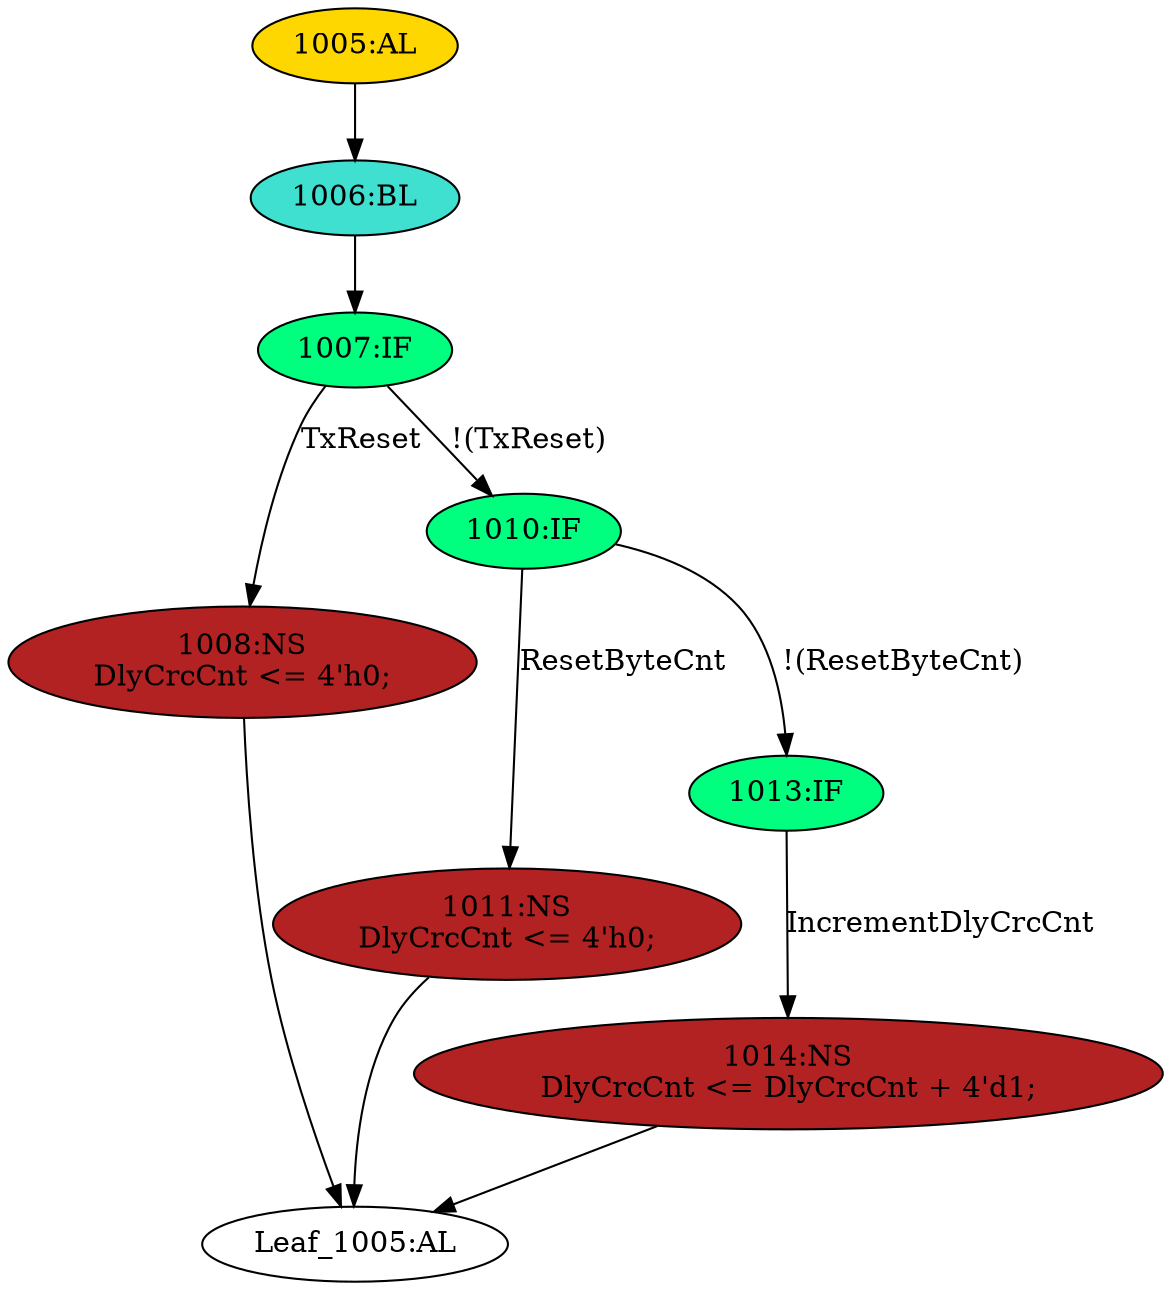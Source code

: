 strict digraph "" {
	node [label="\N"];
	"1008:NS"	 [ast="<pyverilog.vparser.ast.NonblockingSubstitution object at 0x7f37fb679cd0>",
		fillcolor=firebrick,
		label="1008:NS
DlyCrcCnt <= 4'h0;",
		statements="[<pyverilog.vparser.ast.NonblockingSubstitution object at 0x7f37fb679cd0>]",
		style=filled,
		typ=NonblockingSubstitution];
	"Leaf_1005:AL"	 [def_var="['DlyCrcCnt']",
		label="Leaf_1005:AL"];
	"1008:NS" -> "Leaf_1005:AL"	 [cond="[]",
		lineno=None];
	"1011:NS"	 [ast="<pyverilog.vparser.ast.NonblockingSubstitution object at 0x7f37fb679e10>",
		fillcolor=firebrick,
		label="1011:NS
DlyCrcCnt <= 4'h0;",
		statements="[<pyverilog.vparser.ast.NonblockingSubstitution object at 0x7f37fb679e10>]",
		style=filled,
		typ=NonblockingSubstitution];
	"1011:NS" -> "Leaf_1005:AL"	 [cond="[]",
		lineno=None];
	"1006:BL"	 [ast="<pyverilog.vparser.ast.Block object at 0x7f37fb679f50>",
		fillcolor=turquoise,
		label="1006:BL",
		statements="[]",
		style=filled,
		typ=Block];
	"1007:IF"	 [ast="<pyverilog.vparser.ast.IfStatement object at 0x7f37fb679f90>",
		fillcolor=springgreen,
		label="1007:IF",
		statements="[]",
		style=filled,
		typ=IfStatement];
	"1006:BL" -> "1007:IF"	 [cond="[]",
		lineno=None];
	"1005:AL"	 [ast="<pyverilog.vparser.ast.Always object at 0x7f37fb67a390>",
		clk_sens=True,
		fillcolor=gold,
		label="1005:AL",
		sens="['MTxClk', 'TxReset']",
		statements="[]",
		style=filled,
		typ=Always,
		use_var="['IncrementDlyCrcCnt', 'DlyCrcCnt', 'ResetByteCnt', 'TxReset']"];
	"1005:AL" -> "1006:BL"	 [cond="[]",
		lineno=None];
	"1007:IF" -> "1008:NS"	 [cond="['TxReset']",
		label=TxReset,
		lineno=1007];
	"1010:IF"	 [ast="<pyverilog.vparser.ast.IfStatement object at 0x7f37fb679fd0>",
		fillcolor=springgreen,
		label="1010:IF",
		statements="[]",
		style=filled,
		typ=IfStatement];
	"1007:IF" -> "1010:IF"	 [cond="['TxReset']",
		label="!(TxReset)",
		lineno=1007];
	"1014:NS"	 [ast="<pyverilog.vparser.ast.NonblockingSubstitution object at 0x7f37fb67a090>",
		fillcolor=firebrick,
		label="1014:NS
DlyCrcCnt <= DlyCrcCnt + 4'd1;",
		statements="[<pyverilog.vparser.ast.NonblockingSubstitution object at 0x7f37fb67a090>]",
		style=filled,
		typ=NonblockingSubstitution];
	"1014:NS" -> "Leaf_1005:AL"	 [cond="[]",
		lineno=None];
	"1013:IF"	 [ast="<pyverilog.vparser.ast.IfStatement object at 0x7f37fb67a050>",
		fillcolor=springgreen,
		label="1013:IF",
		statements="[]",
		style=filled,
		typ=IfStatement];
	"1013:IF" -> "1014:NS"	 [cond="['IncrementDlyCrcCnt']",
		label=IncrementDlyCrcCnt,
		lineno=1013];
	"1010:IF" -> "1011:NS"	 [cond="['ResetByteCnt']",
		label=ResetByteCnt,
		lineno=1010];
	"1010:IF" -> "1013:IF"	 [cond="['ResetByteCnt']",
		label="!(ResetByteCnt)",
		lineno=1010];
}

